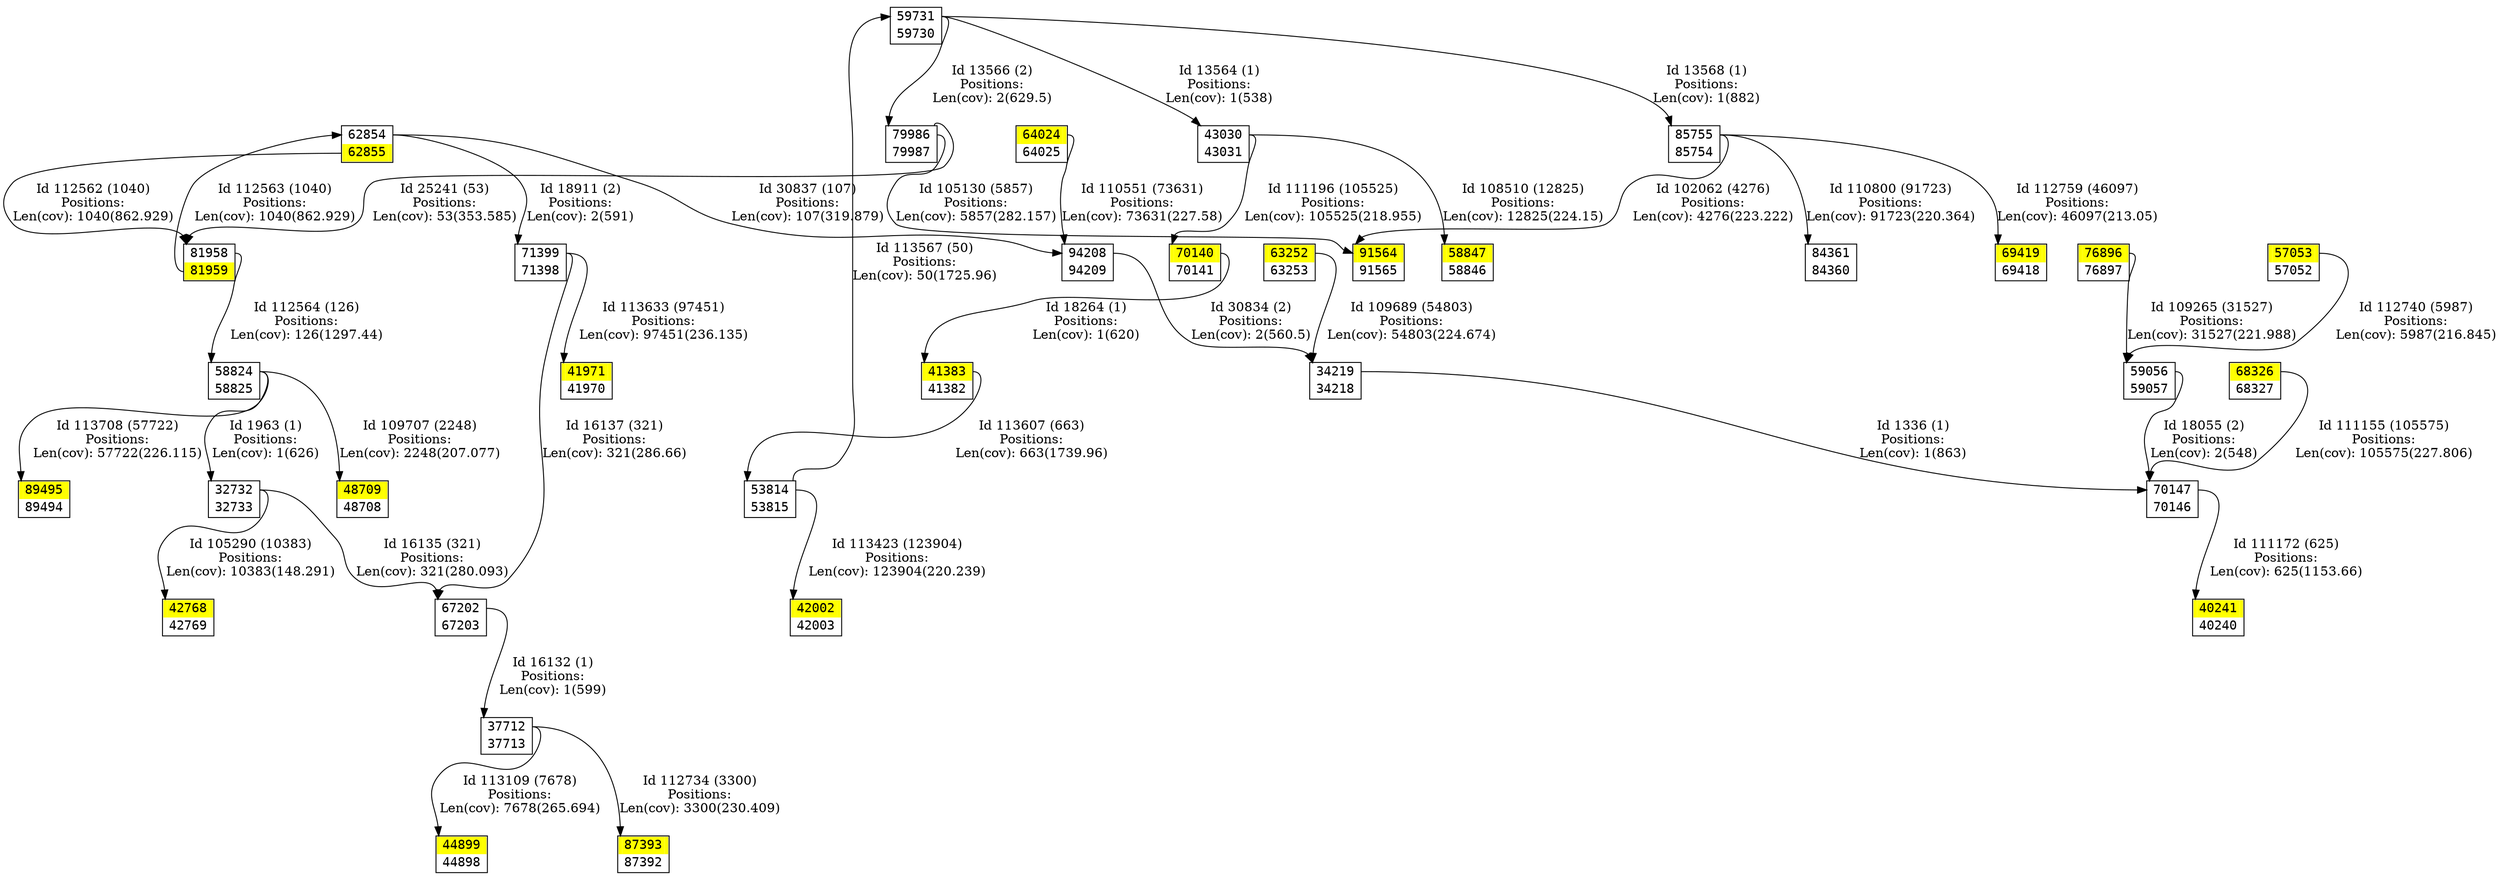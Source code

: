 digraph graph_picture {
node[fontname=<Courier> ,penwidth=<1.8> ,shape=<plaintext> ]
vertex_32732_32733[label=<<TABLE BORDER="1" CELLSPACING="0" >
<TR><TD BORDER="0" PORT = "port_32732_in" color="white" bgcolor="white" ></TD><TD BORDER="0" color="white" bgcolor="white" >32732</TD><TD BORDER="0" PORT = "port_32732_out" color="white" bgcolor="white" ></TD></TR>
<TR><TD BORDER="0" PORT = "port_32733_out" color="white" bgcolor="white" ></TD><TD BORDER="0" color="white" bgcolor="white" >32733</TD><TD BORDER="0" PORT = "port_32733_in" color="white" bgcolor="white" ></TD></TR>
</TABLE>> ,color=<black> ,URL=</vertex/32732.svg> ]
vertex_34218_34219[label=<<TABLE BORDER="1" CELLSPACING="0" >
<TR><TD BORDER="0" PORT = "port_34219_in" color="white" bgcolor="white" ></TD><TD BORDER="0" color="white" bgcolor="white" >34219</TD><TD BORDER="0" PORT = "port_34219_out" color="white" bgcolor="white" ></TD></TR>
<TR><TD BORDER="0" PORT = "port_34218_out" color="white" bgcolor="white" ></TD><TD BORDER="0" color="white" bgcolor="white" >34218</TD><TD BORDER="0" PORT = "port_34218_in" color="white" bgcolor="white" ></TD></TR>
</TABLE>> ,color=<black> ,URL=</vertex/34219.svg> ]
vertex_37712_37713[label=<<TABLE BORDER="1" CELLSPACING="0" >
<TR><TD BORDER="0" PORT = "port_37712_in" color="white" bgcolor="white" ></TD><TD BORDER="0" color="white" bgcolor="white" >37712</TD><TD BORDER="0" PORT = "port_37712_out" color="white" bgcolor="white" ></TD></TR>
<TR><TD BORDER="0" PORT = "port_37713_out" color="white" bgcolor="white" ></TD><TD BORDER="0" color="white" bgcolor="white" >37713</TD><TD BORDER="0" PORT = "port_37713_in" color="white" bgcolor="white" ></TD></TR>
</TABLE>> ,color=<black> ,URL=</vertex/37712.svg> ]
vertex_40240_40241[label=<<TABLE BORDER="1" CELLSPACING="0" >
<TR><TD BORDER="0" PORT = "port_40241_in" color="yellow" bgcolor="yellow" ></TD><TD BORDER="0" color="yellow" bgcolor="yellow" >40241</TD><TD BORDER="0" PORT = "port_40241_out" color="yellow" bgcolor="yellow" ></TD></TR>
<TR><TD BORDER="0" PORT = "port_40240_out" color="white" bgcolor="white" ></TD><TD BORDER="0" color="white" bgcolor="white" >40240</TD><TD BORDER="0" PORT = "port_40240_in" color="white" bgcolor="white" ></TD></TR>
</TABLE>> ,color=<black> ,URL=</vertex/40241.svg> ]
vertex_41382_41383[label=<<TABLE BORDER="1" CELLSPACING="0" >
<TR><TD BORDER="0" PORT = "port_41383_in" color="yellow" bgcolor="yellow" ></TD><TD BORDER="0" color="yellow" bgcolor="yellow" >41383</TD><TD BORDER="0" PORT = "port_41383_out" color="yellow" bgcolor="yellow" ></TD></TR>
<TR><TD BORDER="0" PORT = "port_41382_out" color="white" bgcolor="white" ></TD><TD BORDER="0" color="white" bgcolor="white" >41382</TD><TD BORDER="0" PORT = "port_41382_in" color="white" bgcolor="white" ></TD></TR>
</TABLE>> ,color=<black> ,URL=</vertex/41383.svg> ]
vertex_41970_41971[label=<<TABLE BORDER="1" CELLSPACING="0" >
<TR><TD BORDER="0" PORT = "port_41971_in" color="yellow" bgcolor="yellow" ></TD><TD BORDER="0" color="yellow" bgcolor="yellow" >41971</TD><TD BORDER="0" PORT = "port_41971_out" color="yellow" bgcolor="yellow" ></TD></TR>
<TR><TD BORDER="0" PORT = "port_41970_out" color="white" bgcolor="white" ></TD><TD BORDER="0" color="white" bgcolor="white" >41970</TD><TD BORDER="0" PORT = "port_41970_in" color="white" bgcolor="white" ></TD></TR>
</TABLE>> ,color=<black> ,URL=</vertex/41971.svg> ]
vertex_42002_42003[label=<<TABLE BORDER="1" CELLSPACING="0" >
<TR><TD BORDER="0" PORT = "port_42002_in" color="yellow" bgcolor="yellow" ></TD><TD BORDER="0" color="yellow" bgcolor="yellow" >42002</TD><TD BORDER="0" PORT = "port_42002_out" color="yellow" bgcolor="yellow" ></TD></TR>
<TR><TD BORDER="0" PORT = "port_42003_out" color="white" bgcolor="white" ></TD><TD BORDER="0" color="white" bgcolor="white" >42003</TD><TD BORDER="0" PORT = "port_42003_in" color="white" bgcolor="white" ></TD></TR>
</TABLE>> ,color=<black> ,URL=</vertex/42002.svg> ]
vertex_42768_42769[label=<<TABLE BORDER="1" CELLSPACING="0" >
<TR><TD BORDER="0" PORT = "port_42768_in" color="yellow" bgcolor="yellow" ></TD><TD BORDER="0" color="yellow" bgcolor="yellow" >42768</TD><TD BORDER="0" PORT = "port_42768_out" color="yellow" bgcolor="yellow" ></TD></TR>
<TR><TD BORDER="0" PORT = "port_42769_out" color="white" bgcolor="white" ></TD><TD BORDER="0" color="white" bgcolor="white" >42769</TD><TD BORDER="0" PORT = "port_42769_in" color="white" bgcolor="white" ></TD></TR>
</TABLE>> ,color=<black> ,URL=</vertex/42768.svg> ]
vertex_43030_43031[label=<<TABLE BORDER="1" CELLSPACING="0" >
<TR><TD BORDER="0" PORT = "port_43030_in" color="white" bgcolor="white" ></TD><TD BORDER="0" color="white" bgcolor="white" >43030</TD><TD BORDER="0" PORT = "port_43030_out" color="white" bgcolor="white" ></TD></TR>
<TR><TD BORDER="0" PORT = "port_43031_out" color="white" bgcolor="white" ></TD><TD BORDER="0" color="white" bgcolor="white" >43031</TD><TD BORDER="0" PORT = "port_43031_in" color="white" bgcolor="white" ></TD></TR>
</TABLE>> ,color=<black> ,URL=</vertex/43030.svg> ]
vertex_44898_44899[label=<<TABLE BORDER="1" CELLSPACING="0" >
<TR><TD BORDER="0" PORT = "port_44899_in" color="yellow" bgcolor="yellow" ></TD><TD BORDER="0" color="yellow" bgcolor="yellow" >44899</TD><TD BORDER="0" PORT = "port_44899_out" color="yellow" bgcolor="yellow" ></TD></TR>
<TR><TD BORDER="0" PORT = "port_44898_out" color="white" bgcolor="white" ></TD><TD BORDER="0" color="white" bgcolor="white" >44898</TD><TD BORDER="0" PORT = "port_44898_in" color="white" bgcolor="white" ></TD></TR>
</TABLE>> ,color=<black> ,URL=</vertex/44899.svg> ]
vertex_48708_48709[label=<<TABLE BORDER="1" CELLSPACING="0" >
<TR><TD BORDER="0" PORT = "port_48709_in" color="yellow" bgcolor="yellow" ></TD><TD BORDER="0" color="yellow" bgcolor="yellow" >48709</TD><TD BORDER="0" PORT = "port_48709_out" color="yellow" bgcolor="yellow" ></TD></TR>
<TR><TD BORDER="0" PORT = "port_48708_out" color="white" bgcolor="white" ></TD><TD BORDER="0" color="white" bgcolor="white" >48708</TD><TD BORDER="0" PORT = "port_48708_in" color="white" bgcolor="white" ></TD></TR>
</TABLE>> ,color=<black> ,URL=</vertex/48709.svg> ]
vertex_53814_53815[label=<<TABLE BORDER="1" CELLSPACING="0" >
<TR><TD BORDER="0" PORT = "port_53814_in" color="white" bgcolor="white" ></TD><TD BORDER="0" color="white" bgcolor="white" >53814</TD><TD BORDER="0" PORT = "port_53814_out" color="white" bgcolor="white" ></TD></TR>
<TR><TD BORDER="0" PORT = "port_53815_out" color="white" bgcolor="white" ></TD><TD BORDER="0" color="white" bgcolor="white" >53815</TD><TD BORDER="0" PORT = "port_53815_in" color="white" bgcolor="white" ></TD></TR>
</TABLE>> ,color=<black> ,URL=</vertex/53814.svg> ]
vertex_57052_57053[label=<<TABLE BORDER="1" CELLSPACING="0" >
<TR><TD BORDER="0" PORT = "port_57053_in" color="yellow" bgcolor="yellow" ></TD><TD BORDER="0" color="yellow" bgcolor="yellow" >57053</TD><TD BORDER="0" PORT = "port_57053_out" color="yellow" bgcolor="yellow" ></TD></TR>
<TR><TD BORDER="0" PORT = "port_57052_out" color="white" bgcolor="white" ></TD><TD BORDER="0" color="white" bgcolor="white" >57052</TD><TD BORDER="0" PORT = "port_57052_in" color="white" bgcolor="white" ></TD></TR>
</TABLE>> ,color=<black> ,URL=</vertex/57053.svg> ]
vertex_58824_58825[label=<<TABLE BORDER="1" CELLSPACING="0" >
<TR><TD BORDER="0" PORT = "port_58824_in" color="white" bgcolor="white" ></TD><TD BORDER="0" color="white" bgcolor="white" >58824</TD><TD BORDER="0" PORT = "port_58824_out" color="white" bgcolor="white" ></TD></TR>
<TR><TD BORDER="0" PORT = "port_58825_out" color="white" bgcolor="white" ></TD><TD BORDER="0" color="white" bgcolor="white" >58825</TD><TD BORDER="0" PORT = "port_58825_in" color="white" bgcolor="white" ></TD></TR>
</TABLE>> ,color=<black> ,URL=</vertex/58824.svg> ]
vertex_58846_58847[label=<<TABLE BORDER="1" CELLSPACING="0" >
<TR><TD BORDER="0" PORT = "port_58847_in" color="yellow" bgcolor="yellow" ></TD><TD BORDER="0" color="yellow" bgcolor="yellow" >58847</TD><TD BORDER="0" PORT = "port_58847_out" color="yellow" bgcolor="yellow" ></TD></TR>
<TR><TD BORDER="0" PORT = "port_58846_out" color="white" bgcolor="white" ></TD><TD BORDER="0" color="white" bgcolor="white" >58846</TD><TD BORDER="0" PORT = "port_58846_in" color="white" bgcolor="white" ></TD></TR>
</TABLE>> ,color=<black> ,URL=</vertex/58847.svg> ]
vertex_59056_59057[label=<<TABLE BORDER="1" CELLSPACING="0" >
<TR><TD BORDER="0" PORT = "port_59056_in" color="white" bgcolor="white" ></TD><TD BORDER="0" color="white" bgcolor="white" >59056</TD><TD BORDER="0" PORT = "port_59056_out" color="white" bgcolor="white" ></TD></TR>
<TR><TD BORDER="0" PORT = "port_59057_out" color="white" bgcolor="white" ></TD><TD BORDER="0" color="white" bgcolor="white" >59057</TD><TD BORDER="0" PORT = "port_59057_in" color="white" bgcolor="white" ></TD></TR>
</TABLE>> ,color=<black> ,URL=</vertex/59056.svg> ]
vertex_59730_59731[label=<<TABLE BORDER="1" CELLSPACING="0" >
<TR><TD BORDER="0" PORT = "port_59731_in" color="white" bgcolor="white" ></TD><TD BORDER="0" color="white" bgcolor="white" >59731</TD><TD BORDER="0" PORT = "port_59731_out" color="white" bgcolor="white" ></TD></TR>
<TR><TD BORDER="0" PORT = "port_59730_out" color="white" bgcolor="white" ></TD><TD BORDER="0" color="white" bgcolor="white" >59730</TD><TD BORDER="0" PORT = "port_59730_in" color="white" bgcolor="white" ></TD></TR>
</TABLE>> ,color=<black> ,URL=</vertex/59731.svg> ]
vertex_62854_62855[label=<<TABLE BORDER="1" CELLSPACING="0" >
<TR><TD BORDER="0" PORT = "port_62854_in" color="white" bgcolor="white" ></TD><TD BORDER="0" color="white" bgcolor="white" >62854</TD><TD BORDER="0" PORT = "port_62854_out" color="white" bgcolor="white" ></TD></TR>
<TR><TD BORDER="0" PORT = "port_62855_out" color="yellow" bgcolor="yellow" ></TD><TD BORDER="0" color="yellow" bgcolor="yellow" >62855</TD><TD BORDER="0" PORT = "port_62855_in" color="yellow" bgcolor="yellow" ></TD></TR>
</TABLE>> ,color=<black> ,URL=</vertex/62854.svg> ]
vertex_63252_63253[label=<<TABLE BORDER="1" CELLSPACING="0" >
<TR><TD BORDER="0" PORT = "port_63252_in" color="yellow" bgcolor="yellow" ></TD><TD BORDER="0" color="yellow" bgcolor="yellow" >63252</TD><TD BORDER="0" PORT = "port_63252_out" color="yellow" bgcolor="yellow" ></TD></TR>
<TR><TD BORDER="0" PORT = "port_63253_out" color="white" bgcolor="white" ></TD><TD BORDER="0" color="white" bgcolor="white" >63253</TD><TD BORDER="0" PORT = "port_63253_in" color="white" bgcolor="white" ></TD></TR>
</TABLE>> ,color=<black> ,URL=</vertex/63252.svg> ]
vertex_64024_64025[label=<<TABLE BORDER="1" CELLSPACING="0" >
<TR><TD BORDER="0" PORT = "port_64024_in" color="yellow" bgcolor="yellow" ></TD><TD BORDER="0" color="yellow" bgcolor="yellow" >64024</TD><TD BORDER="0" PORT = "port_64024_out" color="yellow" bgcolor="yellow" ></TD></TR>
<TR><TD BORDER="0" PORT = "port_64025_out" color="white" bgcolor="white" ></TD><TD BORDER="0" color="white" bgcolor="white" >64025</TD><TD BORDER="0" PORT = "port_64025_in" color="white" bgcolor="white" ></TD></TR>
</TABLE>> ,color=<black> ,URL=</vertex/64024.svg> ]
vertex_67202_67203[label=<<TABLE BORDER="1" CELLSPACING="0" >
<TR><TD BORDER="0" PORT = "port_67202_in" color="white" bgcolor="white" ></TD><TD BORDER="0" color="white" bgcolor="white" >67202</TD><TD BORDER="0" PORT = "port_67202_out" color="white" bgcolor="white" ></TD></TR>
<TR><TD BORDER="0" PORT = "port_67203_out" color="white" bgcolor="white" ></TD><TD BORDER="0" color="white" bgcolor="white" >67203</TD><TD BORDER="0" PORT = "port_67203_in" color="white" bgcolor="white" ></TD></TR>
</TABLE>> ,color=<black> ,URL=</vertex/67202.svg> ]
vertex_68326_68327[label=<<TABLE BORDER="1" CELLSPACING="0" >
<TR><TD BORDER="0" PORT = "port_68326_in" color="yellow" bgcolor="yellow" ></TD><TD BORDER="0" color="yellow" bgcolor="yellow" >68326</TD><TD BORDER="0" PORT = "port_68326_out" color="yellow" bgcolor="yellow" ></TD></TR>
<TR><TD BORDER="0" PORT = "port_68327_out" color="white" bgcolor="white" ></TD><TD BORDER="0" color="white" bgcolor="white" >68327</TD><TD BORDER="0" PORT = "port_68327_in" color="white" bgcolor="white" ></TD></TR>
</TABLE>> ,color=<black> ,URL=</vertex/68326.svg> ]
vertex_69418_69419[label=<<TABLE BORDER="1" CELLSPACING="0" >
<TR><TD BORDER="0" PORT = "port_69419_in" color="yellow" bgcolor="yellow" ></TD><TD BORDER="0" color="yellow" bgcolor="yellow" >69419</TD><TD BORDER="0" PORT = "port_69419_out" color="yellow" bgcolor="yellow" ></TD></TR>
<TR><TD BORDER="0" PORT = "port_69418_out" color="white" bgcolor="white" ></TD><TD BORDER="0" color="white" bgcolor="white" >69418</TD><TD BORDER="0" PORT = "port_69418_in" color="white" bgcolor="white" ></TD></TR>
</TABLE>> ,color=<black> ,URL=</vertex/69419.svg> ]
vertex_70140_70141[label=<<TABLE BORDER="1" CELLSPACING="0" >
<TR><TD BORDER="0" PORT = "port_70140_in" color="yellow" bgcolor="yellow" ></TD><TD BORDER="0" color="yellow" bgcolor="yellow" >70140</TD><TD BORDER="0" PORT = "port_70140_out" color="yellow" bgcolor="yellow" ></TD></TR>
<TR><TD BORDER="0" PORT = "port_70141_out" color="white" bgcolor="white" ></TD><TD BORDER="0" color="white" bgcolor="white" >70141</TD><TD BORDER="0" PORT = "port_70141_in" color="white" bgcolor="white" ></TD></TR>
</TABLE>> ,color=<black> ,URL=</vertex/70140.svg> ]
vertex_70146_70147[label=<<TABLE BORDER="1" CELLSPACING="0" >
<TR><TD BORDER="0" PORT = "port_70147_in" color="white" bgcolor="white" ></TD><TD BORDER="0" color="white" bgcolor="white" >70147</TD><TD BORDER="0" PORT = "port_70147_out" color="white" bgcolor="white" ></TD></TR>
<TR><TD BORDER="0" PORT = "port_70146_out" color="white" bgcolor="white" ></TD><TD BORDER="0" color="white" bgcolor="white" >70146</TD><TD BORDER="0" PORT = "port_70146_in" color="white" bgcolor="white" ></TD></TR>
</TABLE>> ,color=<black> ,URL=</vertex/70147.svg> ]
vertex_71398_71399[label=<<TABLE BORDER="1" CELLSPACING="0" >
<TR><TD BORDER="0" PORT = "port_71399_in" color="white" bgcolor="white" ></TD><TD BORDER="0" color="white" bgcolor="white" >71399</TD><TD BORDER="0" PORT = "port_71399_out" color="white" bgcolor="white" ></TD></TR>
<TR><TD BORDER="0" PORT = "port_71398_out" color="white" bgcolor="white" ></TD><TD BORDER="0" color="white" bgcolor="white" >71398</TD><TD BORDER="0" PORT = "port_71398_in" color="white" bgcolor="white" ></TD></TR>
</TABLE>> ,color=<black> ,URL=</vertex/71399.svg> ]
vertex_76896_76897[label=<<TABLE BORDER="1" CELLSPACING="0" >
<TR><TD BORDER="0" PORT = "port_76896_in" color="yellow" bgcolor="yellow" ></TD><TD BORDER="0" color="yellow" bgcolor="yellow" >76896</TD><TD BORDER="0" PORT = "port_76896_out" color="yellow" bgcolor="yellow" ></TD></TR>
<TR><TD BORDER="0" PORT = "port_76897_out" color="white" bgcolor="white" ></TD><TD BORDER="0" color="white" bgcolor="white" >76897</TD><TD BORDER="0" PORT = "port_76897_in" color="white" bgcolor="white" ></TD></TR>
</TABLE>> ,color=<black> ,URL=</vertex/76896.svg> ]
vertex_79986_79987[label=<<TABLE BORDER="1" CELLSPACING="0" >
<TR><TD BORDER="0" PORT = "port_79986_in" color="white" bgcolor="white" ></TD><TD BORDER="0" color="white" bgcolor="white" >79986</TD><TD BORDER="0" PORT = "port_79986_out" color="white" bgcolor="white" ></TD></TR>
<TR><TD BORDER="0" PORT = "port_79987_out" color="white" bgcolor="white" ></TD><TD BORDER="0" color="white" bgcolor="white" >79987</TD><TD BORDER="0" PORT = "port_79987_in" color="white" bgcolor="white" ></TD></TR>
</TABLE>> ,color=<black> ,URL=</vertex/79986.svg> ]
vertex_81958_81959[label=<<TABLE BORDER="1" CELLSPACING="0" >
<TR><TD BORDER="0" PORT = "port_81958_in" color="white" bgcolor="white" ></TD><TD BORDER="0" color="white" bgcolor="white" >81958</TD><TD BORDER="0" PORT = "port_81958_out" color="white" bgcolor="white" ></TD></TR>
<TR><TD BORDER="0" PORT = "port_81959_out" color="yellow" bgcolor="yellow" ></TD><TD BORDER="0" color="yellow" bgcolor="yellow" >81959</TD><TD BORDER="0" PORT = "port_81959_in" color="yellow" bgcolor="yellow" ></TD></TR>
</TABLE>> ,color=<black> ,URL=</vertex/81958.svg> ]
vertex_84360_84361[label=<<TABLE BORDER="1" CELLSPACING="0" >
<TR><TD BORDER="0" PORT = "port_84361_in" color="white" bgcolor="white" ></TD><TD BORDER="0" color="white" bgcolor="white" >84361</TD><TD BORDER="0" PORT = "port_84361_out" color="white" bgcolor="white" ></TD></TR>
<TR><TD BORDER="0" PORT = "port_84360_out" color="white" bgcolor="white" ></TD><TD BORDER="0" color="white" bgcolor="white" >84360</TD><TD BORDER="0" PORT = "port_84360_in" color="white" bgcolor="white" ></TD></TR>
</TABLE>> ,color=<black> ,URL=</vertex/84361.svg> ]
vertex_85754_85755[label=<<TABLE BORDER="1" CELLSPACING="0" >
<TR><TD BORDER="0" PORT = "port_85755_in" color="white" bgcolor="white" ></TD><TD BORDER="0" color="white" bgcolor="white" >85755</TD><TD BORDER="0" PORT = "port_85755_out" color="white" bgcolor="white" ></TD></TR>
<TR><TD BORDER="0" PORT = "port_85754_out" color="white" bgcolor="white" ></TD><TD BORDER="0" color="white" bgcolor="white" >85754</TD><TD BORDER="0" PORT = "port_85754_in" color="white" bgcolor="white" ></TD></TR>
</TABLE>> ,color=<black> ,URL=</vertex/85755.svg> ]
vertex_87392_87393[label=<<TABLE BORDER="1" CELLSPACING="0" >
<TR><TD BORDER="0" PORT = "port_87393_in" color="yellow" bgcolor="yellow" ></TD><TD BORDER="0" color="yellow" bgcolor="yellow" >87393</TD><TD BORDER="0" PORT = "port_87393_out" color="yellow" bgcolor="yellow" ></TD></TR>
<TR><TD BORDER="0" PORT = "port_87392_out" color="white" bgcolor="white" ></TD><TD BORDER="0" color="white" bgcolor="white" >87392</TD><TD BORDER="0" PORT = "port_87392_in" color="white" bgcolor="white" ></TD></TR>
</TABLE>> ,color=<black> ,URL=</vertex/87393.svg> ]
vertex_89494_89495[label=<<TABLE BORDER="1" CELLSPACING="0" >
<TR><TD BORDER="0" PORT = "port_89495_in" color="yellow" bgcolor="yellow" ></TD><TD BORDER="0" color="yellow" bgcolor="yellow" >89495</TD><TD BORDER="0" PORT = "port_89495_out" color="yellow" bgcolor="yellow" ></TD></TR>
<TR><TD BORDER="0" PORT = "port_89494_out" color="white" bgcolor="white" ></TD><TD BORDER="0" color="white" bgcolor="white" >89494</TD><TD BORDER="0" PORT = "port_89494_in" color="white" bgcolor="white" ></TD></TR>
</TABLE>> ,color=<black> ,URL=</vertex/89495.svg> ]
vertex_91564_91565[label=<<TABLE BORDER="1" CELLSPACING="0" >
<TR><TD BORDER="0" PORT = "port_91564_in" color="yellow" bgcolor="yellow" ></TD><TD BORDER="0" color="yellow" bgcolor="yellow" >91564</TD><TD BORDER="0" PORT = "port_91564_out" color="yellow" bgcolor="yellow" ></TD></TR>
<TR><TD BORDER="0" PORT = "port_91565_out" color="white" bgcolor="white" ></TD><TD BORDER="0" color="white" bgcolor="white" >91565</TD><TD BORDER="0" PORT = "port_91565_in" color="white" bgcolor="white" ></TD></TR>
</TABLE>> ,color=<black> ,URL=</vertex/91564.svg> ]
vertex_94208_94209[label=<<TABLE BORDER="1" CELLSPACING="0" >
<TR><TD BORDER="0" PORT = "port_94208_in" color="white" bgcolor="white" ></TD><TD BORDER="0" color="white" bgcolor="white" >94208</TD><TD BORDER="0" PORT = "port_94208_out" color="white" bgcolor="white" ></TD></TR>
<TR><TD BORDER="0" PORT = "port_94209_out" color="white" bgcolor="white" ></TD><TD BORDER="0" color="white" bgcolor="white" >94209</TD><TD BORDER="0" PORT = "port_94209_in" color="white" bgcolor="white" ></TD></TR>
</TABLE>> ,color=<black> ,URL=</vertex/94208.svg> ]
vertex_34218_34219:port_34219_out->vertex_70146_70147:port_70147_in[label="Id 1336 (1)\nPositions:\nLen(cov): 1(863)" ,color=<black> ]
vertex_58824_58825:port_58824_out->vertex_32732_32733:port_32732_in[label="Id 1963 (1)\nPositions:\nLen(cov): 1(626)" ,color=<black> ]
vertex_59730_59731:port_59731_out->vertex_43030_43031:port_43030_in[label="Id 13564 (1)\nPositions:\nLen(cov): 1(538)" ,color=<black> ]
vertex_59730_59731:port_59731_out->vertex_79986_79987:port_79986_in[label="Id 13566 (2)\nPositions:\nLen(cov): 2(629.5)" ,color=<black> ]
vertex_59730_59731:port_59731_out->vertex_85754_85755:port_85755_in[label="Id 13568 (1)\nPositions:\nLen(cov): 1(882)" ,color=<black> ]
vertex_67202_67203:port_67202_out->vertex_37712_37713:port_37712_in[label="Id 16132 (1)\nPositions:\nLen(cov): 1(599)" ,color=<black> ]
vertex_32732_32733:port_32732_out->vertex_67202_67203:port_67202_in[label="Id 16135 (321)\nPositions:\nLen(cov): 321(280.093)" ,color=<black> ]
vertex_71398_71399:port_71399_out->vertex_67202_67203:port_67202_in[label="Id 16137 (321)\nPositions:\nLen(cov): 321(286.66)" ,color=<black> ]
vertex_59056_59057:port_59056_out->vertex_70146_70147:port_70147_in[label="Id 18055 (2)\nPositions:\nLen(cov): 2(548)" ,color=<black> ]
vertex_70140_70141:port_70140_out->vertex_41382_41383:port_41383_in[label="Id 18264 (1)\nPositions:\nLen(cov): 1(620)" ,color=<black> ]
vertex_62854_62855:port_62854_out->vertex_71398_71399:port_71399_in[label="Id 18911 (2)\nPositions:\nLen(cov): 2(591)" ,color=<black> ]
vertex_79986_79987:port_79986_out->vertex_81958_81959:port_81958_in[label="Id 25241 (53)\nPositions:\nLen(cov): 53(353.585)" ,color=<black> ]
vertex_94208_94209:port_94208_out->vertex_34218_34219:port_34219_in[label="Id 30834 (2)\nPositions:\nLen(cov): 2(560.5)" ,color=<black> ]
vertex_62854_62855:port_62854_out->vertex_94208_94209:port_94208_in[label="Id 30837 (107)\nPositions:\nLen(cov): 107(319.879)" ,color=<black> ]
vertex_85754_85755:port_85755_out->vertex_91564_91565:port_91564_in[label="Id 102062 (4276)\nPositions:\nLen(cov): 4276(223.222)" ,color=<black> ]
vertex_79986_79987:port_79986_out->vertex_91564_91565:port_91564_in[label="Id 105130 (5857)\nPositions:\nLen(cov): 5857(282.157)" ,color=<black> ]
vertex_32732_32733:port_32732_out->vertex_42768_42769:port_42768_in[label="Id 105290 (10383)\nPositions:\nLen(cov): 10383(148.291)" ,color=<black> ]
vertex_43030_43031:port_43030_out->vertex_58846_58847:port_58847_in[label="Id 108510 (12825)\nPositions:\nLen(cov): 12825(224.15)" ,color=<black> ]
vertex_76896_76897:port_76896_out->vertex_59056_59057:port_59056_in[label="Id 109265 (31527)\nPositions:\nLen(cov): 31527(221.988)" ,color=<black> ]
vertex_63252_63253:port_63252_out->vertex_34218_34219:port_34219_in[label="Id 109689 (54803)\nPositions:\nLen(cov): 54803(224.674)" ,color=<black> ]
vertex_58824_58825:port_58824_out->vertex_48708_48709:port_48709_in[label="Id 109707 (2248)\nPositions:\nLen(cov): 2248(207.077)" ,color=<black> ]
vertex_64024_64025:port_64024_out->vertex_94208_94209:port_94208_in[label="Id 110551 (73631)\nPositions:\nLen(cov): 73631(227.58)" ,color=<black> ]
vertex_85754_85755:port_85755_out->vertex_84360_84361:port_84361_in[label="Id 110800 (91723)\nPositions:\nLen(cov): 91723(220.364)" ,color=<black> ]
vertex_68326_68327:port_68326_out->vertex_70146_70147:port_70147_in[label="Id 111155 (105575)\nPositions:\nLen(cov): 105575(227.806)" ,color=<black> ]
vertex_70146_70147:port_70147_out->vertex_40240_40241:port_40241_in[label="Id 111172 (625)\nPositions:\nLen(cov): 625(1153.66)" ,color=<black> ]
vertex_43030_43031:port_43030_out->vertex_70140_70141:port_70140_in[label="Id 111196 (105525)\nPositions:\nLen(cov): 105525(218.955)" ,color=<black> ]
vertex_62854_62855:port_62855_out->vertex_81958_81959:port_81958_in[label="Id 112562 (1040)\nPositions:\nLen(cov): 1040(862.929)" ,color=<black> ]
vertex_81958_81959:port_81959_out->vertex_62854_62855:port_62854_in[label="Id 112563 (1040)\nPositions:\nLen(cov): 1040(862.929)" ,color=<black> ]
vertex_81958_81959:port_81958_out->vertex_58824_58825:port_58824_in[label="Id 112564 (126)\nPositions:\nLen(cov): 126(1297.44)" ,color=<black> ]
vertex_37712_37713:port_37712_out->vertex_87392_87393:port_87393_in[label="Id 112734 (3300)\nPositions:\nLen(cov): 3300(230.409)" ,color=<black> ]
vertex_57052_57053:port_57053_out->vertex_59056_59057:port_59056_in[label="Id 112740 (5987)\nPositions:\nLen(cov): 5987(216.845)" ,color=<black> ]
vertex_85754_85755:port_85755_out->vertex_69418_69419:port_69419_in[label="Id 112759 (46097)\nPositions:\nLen(cov): 46097(213.05)" ,color=<black> ]
vertex_37712_37713:port_37712_out->vertex_44898_44899:port_44899_in[label="Id 113109 (7678)\nPositions:\nLen(cov): 7678(265.694)" ,color=<black> ]
vertex_53814_53815:port_53814_out->vertex_42002_42003:port_42002_in[label="Id 113423 (123904)\nPositions:\nLen(cov): 123904(220.239)" ,color=<black> ]
vertex_53814_53815:port_53814_out->vertex_59730_59731:port_59731_in[label="Id 113567 (50)\nPositions:\nLen(cov): 50(1725.96)" ,color=<black> ]
vertex_41382_41383:port_41383_out->vertex_53814_53815:port_53814_in[label="Id 113607 (663)\nPositions:\nLen(cov): 663(1739.96)" ,color=<black> ]
vertex_71398_71399:port_71399_out->vertex_41970_41971:port_41971_in[label="Id 113633 (97451)\nPositions:\nLen(cov): 97451(236.135)" ,color=<black> ]
vertex_58824_58825:port_58824_out->vertex_89494_89495:port_89495_in[label="Id 113708 (57722)\nPositions:\nLen(cov): 57722(226.115)" ,color=<black> ]
}
